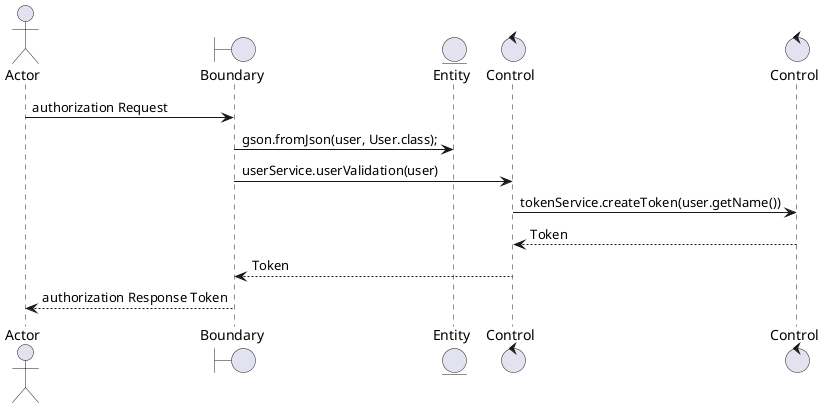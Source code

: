 @startuml
actor Actor
boundary Boundary as UserController
entity Entity as User
control Control as UserService
control Control as TokenService

Actor -> UserController : authorization Request
UserController -> User : gson.fromJson(user, User.class);
UserController -> UserService : userService.userValidation(user)
UserService -> TokenService : tokenService.createToken(user.getName())
TokenService --> UserService : Token
UserService --> UserController : Token
UserController --> Actor: authorization Response Token
@enduml

@startuml
actor Actor
boundary Boundary as UserController
control Control as MessageService
entity Entity as Message
boundary Boundary as MessageDao
database Database

Actor -> UserController : addMessage Request
UserController -> MessageDto: gson.fromJson(message, MessageDto.class)
UserController -> MessageService : userService.userValidation(user)
MessageService -> Message :new Message, setUserId and setMessage
MessageService -> MessageDao : messageDao.create(message)
MessageDao -> MessageGenericDaoImpl: create(Message m)
MessageGenericDaoImpl -> Database : entityManager.persist(message);
MessageService --> UserController : boolean
UserController --> Actor : addMessage Response boolean
@enduml



@startuml
actor Actor
boundary Boundary as UserController
control Control as MessageService
boundary Boundary as MessageDao
database Database
collections Collections as MessageHistory

Actor -> UserController : getMessageHistory Request
UserController -> MessageDto: gson.fromJson(message, MessageDto.class)
UserController -> MessageService : messageService.getHistoryMessage(userService.getUserId(message.getName()), message.getMessage())
MessageService -> MessageDao : messageDao.getMessageHistory(userId, messagesCount);
MessageDao -> MessageGenericDaoImpl: getMessageHistoryUsers(Long userId, int count)
MessageGenericDaoImpl -> Database : getResultList()
Database --> MessageGenericDaoImpl : List <Message>
MessageGenericDaoImpl --> MessageDao : List <Message>
MessageDao --> MessageService : List <Message>
MessageService --> UserController : List <Message>
UserController --> Actor : getMessageHistory Response List <Message>
@enduml